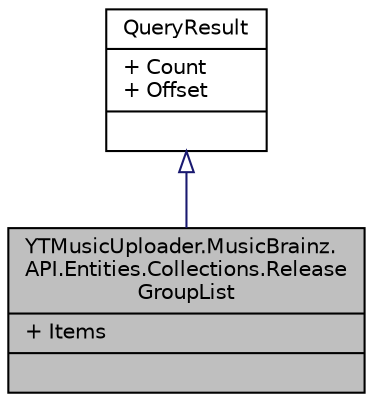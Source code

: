 digraph "YTMusicUploader.MusicBrainz.API.Entities.Collections.ReleaseGroupList"
{
 // LATEX_PDF_SIZE
  edge [fontname="Helvetica",fontsize="10",labelfontname="Helvetica",labelfontsize="10"];
  node [fontname="Helvetica",fontsize="10",shape=record];
  Node1 [label="{YTMusicUploader.MusicBrainz.\lAPI.Entities.Collections.Release\lGroupList\n|+ Items\l|}",height=0.2,width=0.4,color="black", fillcolor="grey75", style="filled", fontcolor="black",tooltip="List of release-groups returned by MusicBrainz search requests."];
  Node2 -> Node1 [dir="back",color="midnightblue",fontsize="10",style="solid",arrowtail="onormal",fontname="Helvetica"];
  Node2 [label="{QueryResult\n|+ Count\l+ Offset\l|}",height=0.2,width=0.4,color="black", fillcolor="white", style="filled",URL="$d7/da1/class_y_t_music_uploader_1_1_music_brainz_1_1_a_p_i_1_1_query_result.html",tooltip="Abstract base class for MusicBrainz queries returning lists (with paging support)."];
}
